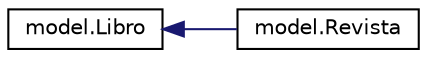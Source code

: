 digraph "Graphical Class Hierarchy"
{
 // LATEX_PDF_SIZE
  edge [fontname="Helvetica",fontsize="10",labelfontname="Helvetica",labelfontsize="10"];
  node [fontname="Helvetica",fontsize="10",shape=record];
  rankdir="LR";
  Node0 [label="model.Libro",height=0.2,width=0.4,color="black", fillcolor="white", style="filled",URL="$classmodel_1_1_libro.html",tooltip=" "];
  Node0 -> Node1 [dir="back",color="midnightblue",fontsize="10",style="solid",fontname="Helvetica"];
  Node1 [label="model.Revista",height=0.2,width=0.4,color="black", fillcolor="white", style="filled",URL="$classmodel_1_1_revista.html",tooltip=" "];
}
